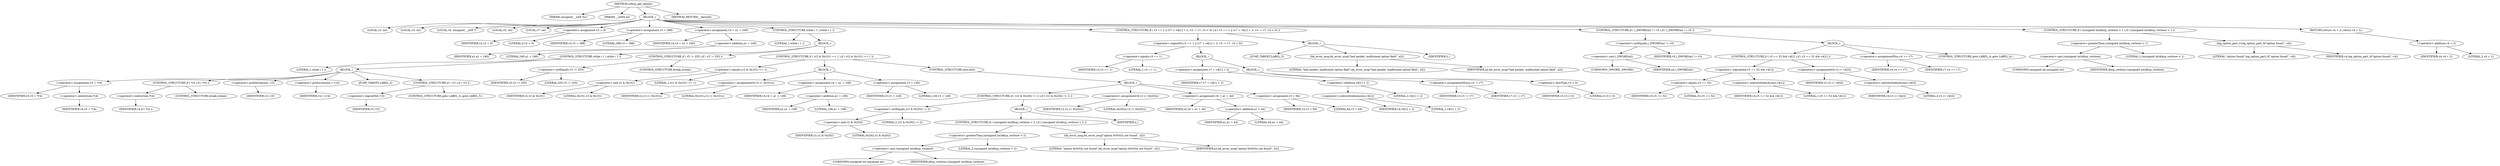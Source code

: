 digraph udhcp_get_option {  
"1000106" [label = "(METHOD,udhcp_get_option)" ]
"1000107" [label = "(PARAM,unsigned __int8 *a1)" ]
"1000108" [label = "(PARAM,__int64 a2)" ]
"1000109" [label = "(BLOCK,,)" ]
"1000110" [label = "(LOCAL,v2: int)" ]
"1000111" [label = "(LOCAL,v3: int)" ]
"1000112" [label = "(LOCAL,v4: unsigned __int8 *)" ]
"1000113" [label = "(LOCAL,v5: int)" ]
"1000114" [label = "(LOCAL,v7: int)" ]
"1000115" [label = "(<operator>.assignment,v2 = 0)" ]
"1000116" [label = "(IDENTIFIER,v2,v2 = 0)" ]
"1000117" [label = "(LITERAL,0,v2 = 0)" ]
"1000118" [label = "(<operator>.assignment,v3 = 388)" ]
"1000119" [label = "(IDENTIFIER,v3,v3 = 388)" ]
"1000120" [label = "(LITERAL,388,v3 = 388)" ]
"1000121" [label = "(<operator>.assignment,v4 = a1 + 240)" ]
"1000122" [label = "(IDENTIFIER,v4,v4 = a1 + 240)" ]
"1000123" [label = "(<operator>.addition,a1 + 240)" ]
"1000124" [label = "(IDENTIFIER,a1,a1 + 240)" ]
"1000125" [label = "(LITERAL,240,a1 + 240)" ]
"1000126" [label = "(CONTROL_STRUCTURE,while ( 1 ),while ( 1 ))" ]
"1000127" [label = "(LITERAL,1,while ( 1 ))" ]
"1000128" [label = "(BLOCK,,)" ]
"1000129" [label = "(CONTROL_STRUCTURE,while ( 1 ),while ( 1 ))" ]
"1000130" [label = "(LITERAL,1,while ( 1 ))" ]
"1000131" [label = "(BLOCK,,)" ]
"1000132" [label = "(<operator>.assignment,v5 = *v4)" ]
"1000133" [label = "(IDENTIFIER,v5,v5 = *v4)" ]
"1000134" [label = "(<operator>.indirection,*v4)" ]
"1000135" [label = "(IDENTIFIER,v4,v5 = *v4)" ]
"1000136" [label = "(CONTROL_STRUCTURE,if ( *v4 ),if ( *v4 ))" ]
"1000137" [label = "(<operator>.indirection,*v4)" ]
"1000138" [label = "(IDENTIFIER,v4,if ( *v4 ))" ]
"1000139" [label = "(CONTROL_STRUCTURE,break;,break;)" ]
"1000140" [label = "(<operator>.preDecrement,--v3)" ]
"1000141" [label = "(IDENTIFIER,v3,--v3)" ]
"1000142" [label = "(<operator>.preIncrement,++v4)" ]
"1000143" [label = "(IDENTIFIER,v4,++v4)" ]
"1000144" [label = "(JUMP_TARGET,LABEL_4)" ]
"1000145" [label = "(CONTROL_STRUCTURE,if ( !v3 ),if ( !v3 ))" ]
"1000146" [label = "(<operator>.logicalNot,!v3)" ]
"1000147" [label = "(IDENTIFIER,v3,!v3)" ]
"1000148" [label = "(CONTROL_STRUCTURE,goto LABEL_5;,goto LABEL_5;)" ]
"1000149" [label = "(CONTROL_STRUCTURE,if ( v5 != 255 ),if ( v5 != 255 ))" ]
"1000150" [label = "(<operator>.notEquals,v5 != 255)" ]
"1000151" [label = "(IDENTIFIER,v5,v5 != 255)" ]
"1000152" [label = "(LITERAL,255,v5 != 255)" ]
"1000153" [label = "(CONTROL_STRUCTURE,break;,break;)" ]
"1000154" [label = "(CONTROL_STRUCTURE,if ( (v2 & 0x101) == 1 ),if ( (v2 & 0x101) == 1 ))" ]
"1000155" [label = "(<operator>.equals,(v2 & 0x101) == 1)" ]
"1000156" [label = "(<operator>.and,v2 & 0x101)" ]
"1000157" [label = "(IDENTIFIER,v2,v2 & 0x101)" ]
"1000158" [label = "(LITERAL,0x101,v2 & 0x101)" ]
"1000159" [label = "(LITERAL,1,(v2 & 0x101) == 1)" ]
"1000160" [label = "(BLOCK,,)" ]
"1000161" [label = "(<operators>.assignmentOr,v2 |= 0x101u)" ]
"1000162" [label = "(IDENTIFIER,v2,v2 |= 0x101u)" ]
"1000163" [label = "(LITERAL,0x101u,v2 |= 0x101u)" ]
"1000164" [label = "(<operator>.assignment,v4 = a1 + 108)" ]
"1000165" [label = "(IDENTIFIER,v4,v4 = a1 + 108)" ]
"1000166" [label = "(<operator>.addition,a1 + 108)" ]
"1000167" [label = "(IDENTIFIER,a1,a1 + 108)" ]
"1000168" [label = "(LITERAL,108,a1 + 108)" ]
"1000169" [label = "(<operator>.assignment,v3 = 128)" ]
"1000170" [label = "(IDENTIFIER,v3,v3 = 128)" ]
"1000171" [label = "(LITERAL,128,v3 = 128)" ]
"1000172" [label = "(CONTROL_STRUCTURE,else,else)" ]
"1000173" [label = "(BLOCK,,)" ]
"1000174" [label = "(CONTROL_STRUCTURE,if ( (v2 & 0x202) != 2 ),if ( (v2 & 0x202) != 2 ))" ]
"1000175" [label = "(<operator>.notEquals,(v2 & 0x202) != 2)" ]
"1000176" [label = "(<operator>.and,v2 & 0x202)" ]
"1000177" [label = "(IDENTIFIER,v2,v2 & 0x202)" ]
"1000178" [label = "(LITERAL,0x202,v2 & 0x202)" ]
"1000179" [label = "(LITERAL,2,(v2 & 0x202) != 2)" ]
"1000180" [label = "(BLOCK,,)" ]
"1000181" [label = "(CONTROL_STRUCTURE,if ( (unsigned int)dhcp_verbose > 2 ),if ( (unsigned int)dhcp_verbose > 2 ))" ]
"1000182" [label = "(<operator>.greaterThan,(unsigned int)dhcp_verbose > 2)" ]
"1000183" [label = "(<operator>.cast,(unsigned int)dhcp_verbose)" ]
"1000184" [label = "(UNKNOWN,unsigned int,unsigned int)" ]
"1000185" [label = "(IDENTIFIER,dhcp_verbose,(unsigned int)dhcp_verbose)" ]
"1000186" [label = "(LITERAL,2,(unsigned int)dhcp_verbose > 2)" ]
"1000187" [label = "(bb_error_msg,bb_error_msg(\"option 0x%02x not found\", a2))" ]
"1000188" [label = "(LITERAL,\"option 0x%02x not found\",bb_error_msg(\"option 0x%02x not found\", a2))" ]
"1000189" [label = "(IDENTIFIER,a2,bb_error_msg(\"option 0x%02x not found\", a2))" ]
"1000190" [label = "(IDENTIFIER,L,)" ]
"1000191" [label = "(<operators>.assignmentOr,v2 |= 0x202u)" ]
"1000192" [label = "(IDENTIFIER,v2,v2 |= 0x202u)" ]
"1000193" [label = "(LITERAL,0x202u,v2 |= 0x202u)" ]
"1000194" [label = "(<operator>.assignment,v4 = a1 + 44)" ]
"1000195" [label = "(IDENTIFIER,v4,v4 = a1 + 44)" ]
"1000196" [label = "(<operator>.addition,a1 + 44)" ]
"1000197" [label = "(IDENTIFIER,a1,a1 + 44)" ]
"1000198" [label = "(LITERAL,44,a1 + 44)" ]
"1000199" [label = "(<operator>.assignment,v3 = 64)" ]
"1000200" [label = "(IDENTIFIER,v3,v3 = 64)" ]
"1000201" [label = "(LITERAL,64,v3 = 64)" ]
"1000202" [label = "(CONTROL_STRUCTURE,if ( v3 == 1 || (v7 = v4[1] + 2, v3 -= v7, v3 < 0) ),if ( v3 == 1 || (v7 = v4[1] + 2, v3 -= v7, v3 < 0) ))" ]
"1000203" [label = "(<operator>.logicalOr,v3 == 1 || (v7 = v4[1] + 2, v3 -= v7, v3 < 0))" ]
"1000204" [label = "(<operator>.equals,v3 == 1)" ]
"1000205" [label = "(IDENTIFIER,v3,v3 == 1)" ]
"1000206" [label = "(LITERAL,1,v3 == 1)" ]
"1000207" [label = "(BLOCK,,)" ]
"1000208" [label = "(<operator>.assignment,v7 = v4[1] + 2)" ]
"1000209" [label = "(IDENTIFIER,v7,v7 = v4[1] + 2)" ]
"1000210" [label = "(<operator>.addition,v4[1] + 2)" ]
"1000211" [label = "(<operator>.indirectIndexAccess,v4[1])" ]
"1000212" [label = "(IDENTIFIER,v4,v4[1] + 2)" ]
"1000213" [label = "(LITERAL,1,v4[1] + 2)" ]
"1000214" [label = "(LITERAL,2,v4[1] + 2)" ]
"1000215" [label = "(BLOCK,,)" ]
"1000216" [label = "(<operator>.assignmentMinus,v3 -= v7)" ]
"1000217" [label = "(IDENTIFIER,v3,v3 -= v7)" ]
"1000218" [label = "(IDENTIFIER,v7,v3 -= v7)" ]
"1000219" [label = "(<operator>.lessThan,v3 < 0)" ]
"1000220" [label = "(IDENTIFIER,v3,v3 < 0)" ]
"1000221" [label = "(LITERAL,0,v3 < 0)" ]
"1000222" [label = "(BLOCK,,)" ]
"1000223" [label = "(JUMP_TARGET,LABEL_5)" ]
"1000224" [label = "(bb_error_msg,bb_error_msg(\"bad packet, malformed option field\", a2))" ]
"1000225" [label = "(LITERAL,\"bad packet, malformed option field\",bb_error_msg(\"bad packet, malformed option field\", a2))" ]
"1000226" [label = "(IDENTIFIER,a2,bb_error_msg(\"bad packet, malformed option field\", a2))" ]
"1000227" [label = "(IDENTIFIER,L,)" ]
"1000228" [label = "(CONTROL_STRUCTURE,if ( (_DWORD)a2 != v5 ),if ( (_DWORD)a2 != v5 ))" ]
"1000229" [label = "(<operator>.notEquals,(_DWORD)a2 != v5)" ]
"1000230" [label = "(<operator>.cast,(_DWORD)a2)" ]
"1000231" [label = "(UNKNOWN,_DWORD,_DWORD)" ]
"1000232" [label = "(IDENTIFIER,a2,(_DWORD)a2)" ]
"1000233" [label = "(IDENTIFIER,v5,(_DWORD)a2 != v5)" ]
"1000234" [label = "(BLOCK,,)" ]
"1000235" [label = "(CONTROL_STRUCTURE,if ( v5 == 52 && v4[1] ),if ( v5 == 52 && v4[1] ))" ]
"1000236" [label = "(<operator>.logicalAnd,v5 == 52 && v4[1])" ]
"1000237" [label = "(<operator>.equals,v5 == 52)" ]
"1000238" [label = "(IDENTIFIER,v5,v5 == 52)" ]
"1000239" [label = "(LITERAL,52,v5 == 52)" ]
"1000240" [label = "(<operator>.indirectIndexAccess,v4[1])" ]
"1000241" [label = "(IDENTIFIER,v4,v5 == 52 && v4[1])" ]
"1000242" [label = "(LITERAL,1,v5 == 52 && v4[1])" ]
"1000243" [label = "(<operators>.assignmentOr,v2 |= v4[2])" ]
"1000244" [label = "(IDENTIFIER,v2,v2 |= v4[2])" ]
"1000245" [label = "(<operator>.indirectIndexAccess,v4[2])" ]
"1000246" [label = "(IDENTIFIER,v4,v2 |= v4[2])" ]
"1000247" [label = "(LITERAL,2,v2 |= v4[2])" ]
"1000248" [label = "(<operator>.assignmentPlus,v4 += v7)" ]
"1000249" [label = "(IDENTIFIER,v4,v4 += v7)" ]
"1000250" [label = "(IDENTIFIER,v7,v4 += v7)" ]
"1000251" [label = "(CONTROL_STRUCTURE,goto LABEL_4;,goto LABEL_4;)" ]
"1000252" [label = "(CONTROL_STRUCTURE,if ( (unsigned int)dhcp_verbose > 1 ),if ( (unsigned int)dhcp_verbose > 1 ))" ]
"1000253" [label = "(<operator>.greaterThan,(unsigned int)dhcp_verbose > 1)" ]
"1000254" [label = "(<operator>.cast,(unsigned int)dhcp_verbose)" ]
"1000255" [label = "(UNKNOWN,unsigned int,unsigned int)" ]
"1000256" [label = "(IDENTIFIER,dhcp_verbose,(unsigned int)dhcp_verbose)" ]
"1000257" [label = "(LITERAL,1,(unsigned int)dhcp_verbose > 1)" ]
"1000258" [label = "(log_option_part_0,log_option_part_0(\"option found\", v4))" ]
"1000259" [label = "(LITERAL,\"option found\",log_option_part_0(\"option found\", v4))" ]
"1000260" [label = "(IDENTIFIER,v4,log_option_part_0(\"option found\", v4))" ]
"1000261" [label = "(RETURN,return v4 + 2;,return v4 + 2;)" ]
"1000262" [label = "(<operator>.addition,v4 + 2)" ]
"1000263" [label = "(IDENTIFIER,v4,v4 + 2)" ]
"1000264" [label = "(LITERAL,2,v4 + 2)" ]
"1000265" [label = "(METHOD_RETURN,__fastcall)" ]
  "1000106" -> "1000107" 
  "1000106" -> "1000108" 
  "1000106" -> "1000109" 
  "1000106" -> "1000265" 
  "1000109" -> "1000110" 
  "1000109" -> "1000111" 
  "1000109" -> "1000112" 
  "1000109" -> "1000113" 
  "1000109" -> "1000114" 
  "1000109" -> "1000115" 
  "1000109" -> "1000118" 
  "1000109" -> "1000121" 
  "1000109" -> "1000126" 
  "1000109" -> "1000202" 
  "1000109" -> "1000228" 
  "1000109" -> "1000252" 
  "1000109" -> "1000261" 
  "1000115" -> "1000116" 
  "1000115" -> "1000117" 
  "1000118" -> "1000119" 
  "1000118" -> "1000120" 
  "1000121" -> "1000122" 
  "1000121" -> "1000123" 
  "1000123" -> "1000124" 
  "1000123" -> "1000125" 
  "1000126" -> "1000127" 
  "1000126" -> "1000128" 
  "1000128" -> "1000129" 
  "1000128" -> "1000149" 
  "1000128" -> "1000154" 
  "1000129" -> "1000130" 
  "1000129" -> "1000131" 
  "1000131" -> "1000132" 
  "1000131" -> "1000136" 
  "1000131" -> "1000140" 
  "1000131" -> "1000142" 
  "1000131" -> "1000144" 
  "1000131" -> "1000145" 
  "1000132" -> "1000133" 
  "1000132" -> "1000134" 
  "1000134" -> "1000135" 
  "1000136" -> "1000137" 
  "1000136" -> "1000139" 
  "1000137" -> "1000138" 
  "1000140" -> "1000141" 
  "1000142" -> "1000143" 
  "1000145" -> "1000146" 
  "1000145" -> "1000148" 
  "1000146" -> "1000147" 
  "1000149" -> "1000150" 
  "1000149" -> "1000153" 
  "1000150" -> "1000151" 
  "1000150" -> "1000152" 
  "1000154" -> "1000155" 
  "1000154" -> "1000160" 
  "1000154" -> "1000172" 
  "1000155" -> "1000156" 
  "1000155" -> "1000159" 
  "1000156" -> "1000157" 
  "1000156" -> "1000158" 
  "1000160" -> "1000161" 
  "1000160" -> "1000164" 
  "1000160" -> "1000169" 
  "1000161" -> "1000162" 
  "1000161" -> "1000163" 
  "1000164" -> "1000165" 
  "1000164" -> "1000166" 
  "1000166" -> "1000167" 
  "1000166" -> "1000168" 
  "1000169" -> "1000170" 
  "1000169" -> "1000171" 
  "1000172" -> "1000173" 
  "1000173" -> "1000174" 
  "1000173" -> "1000191" 
  "1000173" -> "1000194" 
  "1000173" -> "1000199" 
  "1000174" -> "1000175" 
  "1000174" -> "1000180" 
  "1000175" -> "1000176" 
  "1000175" -> "1000179" 
  "1000176" -> "1000177" 
  "1000176" -> "1000178" 
  "1000180" -> "1000181" 
  "1000180" -> "1000190" 
  "1000181" -> "1000182" 
  "1000181" -> "1000187" 
  "1000182" -> "1000183" 
  "1000182" -> "1000186" 
  "1000183" -> "1000184" 
  "1000183" -> "1000185" 
  "1000187" -> "1000188" 
  "1000187" -> "1000189" 
  "1000191" -> "1000192" 
  "1000191" -> "1000193" 
  "1000194" -> "1000195" 
  "1000194" -> "1000196" 
  "1000196" -> "1000197" 
  "1000196" -> "1000198" 
  "1000199" -> "1000200" 
  "1000199" -> "1000201" 
  "1000202" -> "1000203" 
  "1000202" -> "1000222" 
  "1000203" -> "1000204" 
  "1000203" -> "1000207" 
  "1000204" -> "1000205" 
  "1000204" -> "1000206" 
  "1000207" -> "1000208" 
  "1000207" -> "1000215" 
  "1000208" -> "1000209" 
  "1000208" -> "1000210" 
  "1000210" -> "1000211" 
  "1000210" -> "1000214" 
  "1000211" -> "1000212" 
  "1000211" -> "1000213" 
  "1000215" -> "1000216" 
  "1000215" -> "1000219" 
  "1000216" -> "1000217" 
  "1000216" -> "1000218" 
  "1000219" -> "1000220" 
  "1000219" -> "1000221" 
  "1000222" -> "1000223" 
  "1000222" -> "1000224" 
  "1000222" -> "1000227" 
  "1000224" -> "1000225" 
  "1000224" -> "1000226" 
  "1000228" -> "1000229" 
  "1000228" -> "1000234" 
  "1000229" -> "1000230" 
  "1000229" -> "1000233" 
  "1000230" -> "1000231" 
  "1000230" -> "1000232" 
  "1000234" -> "1000235" 
  "1000234" -> "1000248" 
  "1000234" -> "1000251" 
  "1000235" -> "1000236" 
  "1000235" -> "1000243" 
  "1000236" -> "1000237" 
  "1000236" -> "1000240" 
  "1000237" -> "1000238" 
  "1000237" -> "1000239" 
  "1000240" -> "1000241" 
  "1000240" -> "1000242" 
  "1000243" -> "1000244" 
  "1000243" -> "1000245" 
  "1000245" -> "1000246" 
  "1000245" -> "1000247" 
  "1000248" -> "1000249" 
  "1000248" -> "1000250" 
  "1000252" -> "1000253" 
  "1000252" -> "1000258" 
  "1000253" -> "1000254" 
  "1000253" -> "1000257" 
  "1000254" -> "1000255" 
  "1000254" -> "1000256" 
  "1000258" -> "1000259" 
  "1000258" -> "1000260" 
  "1000261" -> "1000262" 
  "1000262" -> "1000263" 
  "1000262" -> "1000264" 
}
